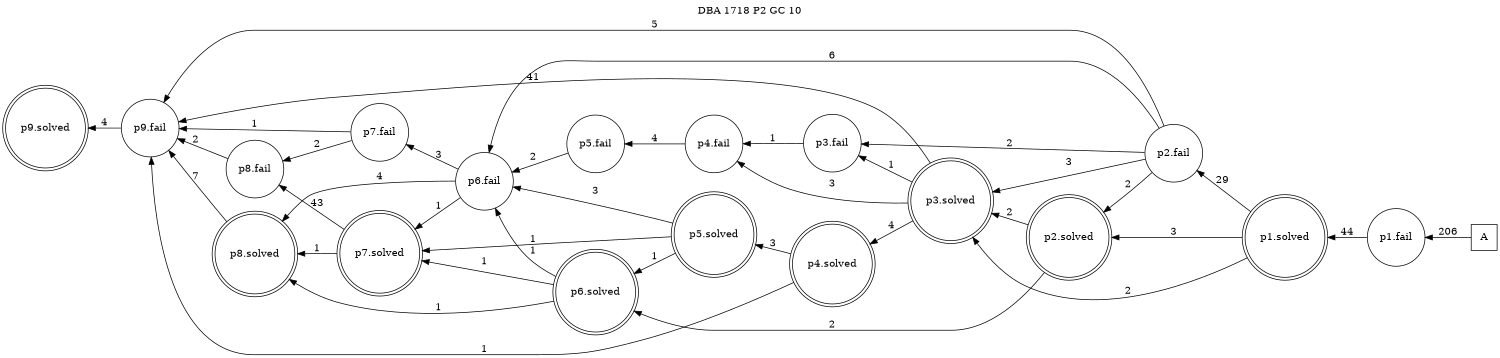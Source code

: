 digraph DBA_1718_P2_GC_10 {
labelloc="tl"
label= " DBA 1718 P2 GC 10 "
rankdir="RL";
graph [ size=" 10 , 10 !"]

"A" [shape="square" label="A"]
"p1.fail" [shape="circle" label="p1.fail"]
"p1.solved" [shape="doublecircle" label="p1.solved"]
"p2.fail" [shape="circle" label="p2.fail"]
"p3.solved" [shape="doublecircle" label="p3.solved"]
"p4.fail" [shape="circle" label="p4.fail"]
"p5.fail" [shape="circle" label="p5.fail"]
"p3.fail" [shape="circle" label="p3.fail"]
"p4.solved" [shape="doublecircle" label="p4.solved"]
"p5.solved" [shape="doublecircle" label="p5.solved"]
"p6.fail" [shape="circle" label="p6.fail"]
"p7.solved" [shape="doublecircle" label="p7.solved"]
"p8.fail" [shape="circle" label="p8.fail"]
"p2.solved" [shape="doublecircle" label="p2.solved"]
"p6.solved" [shape="doublecircle" label="p6.solved"]
"p8.solved" [shape="doublecircle" label="p8.solved"]
"p9.fail" [shape="circle" label="p9.fail"]
"p7.fail" [shape="circle" label="p7.fail"]
"p9.solved" [shape="doublecircle" label="p9.solved"]
"A" -> "p1.fail" [ label=206]
"p1.fail" -> "p1.solved" [ label=44]
"p1.solved" -> "p2.fail" [ label=29]
"p1.solved" -> "p3.solved" [ label=2]
"p1.solved" -> "p2.solved" [ label=3]
"p2.fail" -> "p3.solved" [ label=3]
"p2.fail" -> "p3.fail" [ label=2]
"p2.fail" -> "p6.fail" [ label=6]
"p2.fail" -> "p2.solved" [ label=2]
"p2.fail" -> "p9.fail" [ label=5]
"p3.solved" -> "p4.fail" [ label=3]
"p3.solved" -> "p3.fail" [ label=1]
"p3.solved" -> "p4.solved" [ label=4]
"p3.solved" -> "p9.fail" [ label=41]
"p4.fail" -> "p5.fail" [ label=4]
"p5.fail" -> "p6.fail" [ label=2]
"p3.fail" -> "p4.fail" [ label=1]
"p4.solved" -> "p5.solved" [ label=3]
"p4.solved" -> "p9.fail" [ label=1]
"p5.solved" -> "p6.fail" [ label=3]
"p5.solved" -> "p7.solved" [ label=1]
"p5.solved" -> "p6.solved" [ label=1]
"p6.fail" -> "p7.solved" [ label=1]
"p6.fail" -> "p8.solved" [ label=4]
"p6.fail" -> "p7.fail" [ label=3]
"p7.solved" -> "p8.fail" [ label=43]
"p7.solved" -> "p8.solved" [ label=1]
"p8.fail" -> "p9.fail" [ label=2]
"p2.solved" -> "p3.solved" [ label=2]
"p2.solved" -> "p6.solved" [ label=2]
"p6.solved" -> "p6.fail" [ label=1]
"p6.solved" -> "p7.solved" [ label=1]
"p6.solved" -> "p8.solved" [ label=1]
"p8.solved" -> "p9.fail" [ label=7]
"p9.fail" -> "p9.solved" [ label=4]
"p7.fail" -> "p8.fail" [ label=2]
"p7.fail" -> "p9.fail" [ label=1]
}
